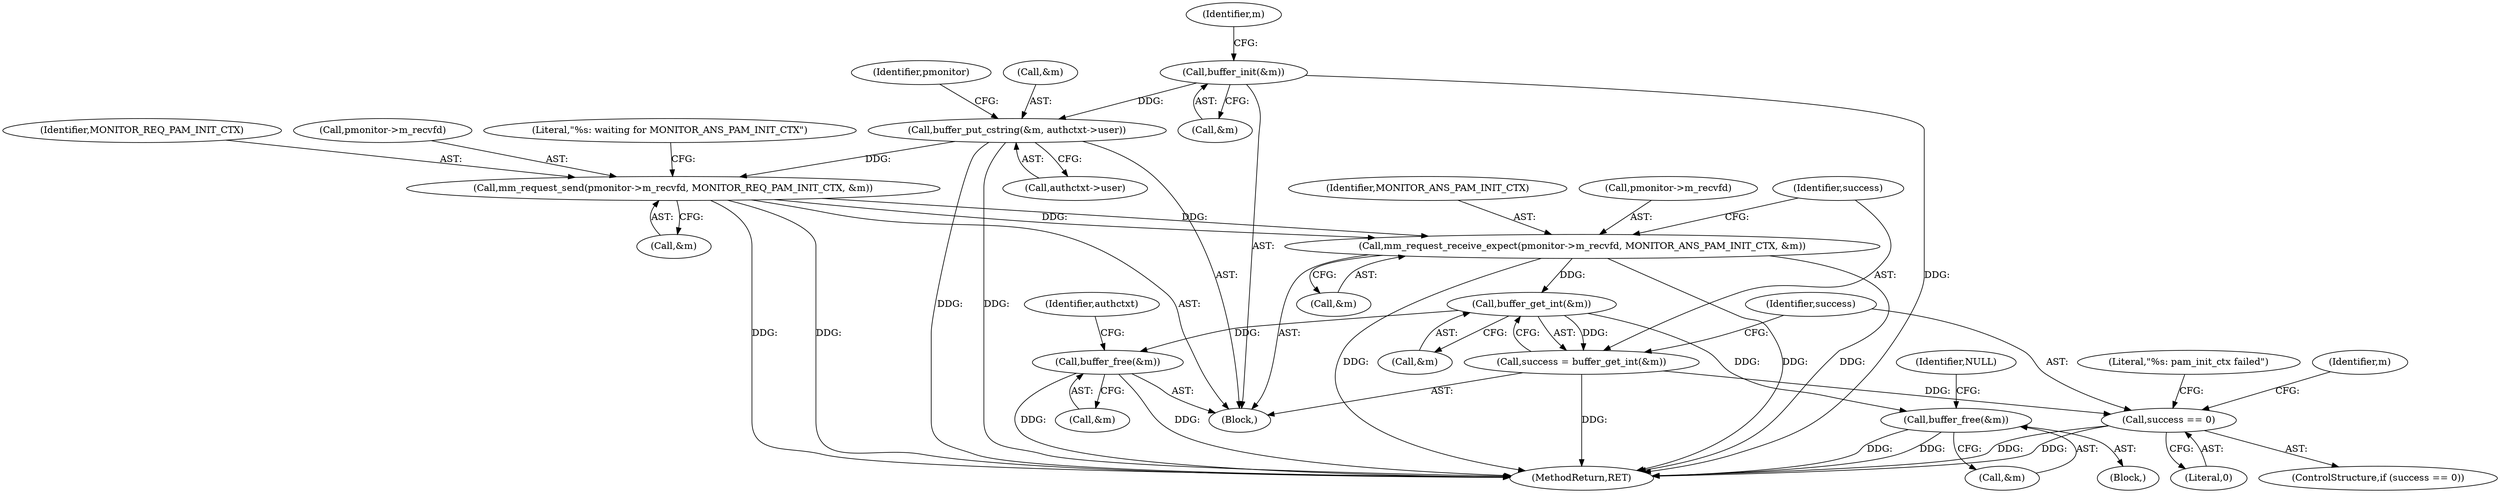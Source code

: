 digraph "1_openssh-portable_d4697fe9a28dab7255c60433e4dd23cf7fce8a8b_0@API" {
"1000117" [label="(Call,mm_request_send(pmonitor->m_recvfd, MONITOR_REQ_PAM_INIT_CTX, &m))"];
"1000111" [label="(Call,buffer_put_cstring(&m, authctxt->user))"];
"1000108" [label="(Call,buffer_init(&m))"];
"1000127" [label="(Call,mm_request_receive_expect(pmonitor->m_recvfd, MONITOR_ANS_PAM_INIT_CTX, &m))"];
"1000136" [label="(Call,buffer_get_int(&m))"];
"1000134" [label="(Call,success = buffer_get_int(&m))"];
"1000140" [label="(Call,success == 0)"];
"1000147" [label="(Call,buffer_free(&m))"];
"1000152" [label="(Call,buffer_free(&m))"];
"1000137" [label="(Call,&m)"];
"1000109" [label="(Call,&m)"];
"1000141" [label="(Identifier,success)"];
"1000102" [label="(Block,)"];
"1000121" [label="(Identifier,MONITOR_REQ_PAM_INIT_CTX)"];
"1000151" [label="(Identifier,NULL)"];
"1000147" [label="(Call,buffer_free(&m))"];
"1000153" [label="(Call,&m)"];
"1000156" [label="(Identifier,authctxt)"];
"1000122" [label="(Call,&m)"];
"1000127" [label="(Call,mm_request_receive_expect(pmonitor->m_recvfd, MONITOR_ANS_PAM_INIT_CTX, &m))"];
"1000152" [label="(Call,buffer_free(&m))"];
"1000118" [label="(Call,pmonitor->m_recvfd)"];
"1000119" [label="(Identifier,pmonitor)"];
"1000112" [label="(Call,&m)"];
"1000157" [label="(MethodReturn,RET)"];
"1000139" [label="(ControlStructure,if (success == 0))"];
"1000125" [label="(Literal,\"%s: waiting for MONITOR_ANS_PAM_INIT_CTX\")"];
"1000114" [label="(Call,authctxt->user)"];
"1000143" [label="(Block,)"];
"1000136" [label="(Call,buffer_get_int(&m))"];
"1000131" [label="(Identifier,MONITOR_ANS_PAM_INIT_CTX)"];
"1000132" [label="(Call,&m)"];
"1000148" [label="(Call,&m)"];
"1000128" [label="(Call,pmonitor->m_recvfd)"];
"1000111" [label="(Call,buffer_put_cstring(&m, authctxt->user))"];
"1000113" [label="(Identifier,m)"];
"1000134" [label="(Call,success = buffer_get_int(&m))"];
"1000145" [label="(Literal,\"%s: pam_init_ctx failed\")"];
"1000140" [label="(Call,success == 0)"];
"1000108" [label="(Call,buffer_init(&m))"];
"1000154" [label="(Identifier,m)"];
"1000142" [label="(Literal,0)"];
"1000135" [label="(Identifier,success)"];
"1000117" [label="(Call,mm_request_send(pmonitor->m_recvfd, MONITOR_REQ_PAM_INIT_CTX, &m))"];
"1000117" -> "1000102"  [label="AST: "];
"1000117" -> "1000122"  [label="CFG: "];
"1000118" -> "1000117"  [label="AST: "];
"1000121" -> "1000117"  [label="AST: "];
"1000122" -> "1000117"  [label="AST: "];
"1000125" -> "1000117"  [label="CFG: "];
"1000117" -> "1000157"  [label="DDG: "];
"1000117" -> "1000157"  [label="DDG: "];
"1000111" -> "1000117"  [label="DDG: "];
"1000117" -> "1000127"  [label="DDG: "];
"1000117" -> "1000127"  [label="DDG: "];
"1000111" -> "1000102"  [label="AST: "];
"1000111" -> "1000114"  [label="CFG: "];
"1000112" -> "1000111"  [label="AST: "];
"1000114" -> "1000111"  [label="AST: "];
"1000119" -> "1000111"  [label="CFG: "];
"1000111" -> "1000157"  [label="DDG: "];
"1000111" -> "1000157"  [label="DDG: "];
"1000108" -> "1000111"  [label="DDG: "];
"1000108" -> "1000102"  [label="AST: "];
"1000108" -> "1000109"  [label="CFG: "];
"1000109" -> "1000108"  [label="AST: "];
"1000113" -> "1000108"  [label="CFG: "];
"1000108" -> "1000157"  [label="DDG: "];
"1000127" -> "1000102"  [label="AST: "];
"1000127" -> "1000132"  [label="CFG: "];
"1000128" -> "1000127"  [label="AST: "];
"1000131" -> "1000127"  [label="AST: "];
"1000132" -> "1000127"  [label="AST: "];
"1000135" -> "1000127"  [label="CFG: "];
"1000127" -> "1000157"  [label="DDG: "];
"1000127" -> "1000157"  [label="DDG: "];
"1000127" -> "1000157"  [label="DDG: "];
"1000127" -> "1000136"  [label="DDG: "];
"1000136" -> "1000134"  [label="AST: "];
"1000136" -> "1000137"  [label="CFG: "];
"1000137" -> "1000136"  [label="AST: "];
"1000134" -> "1000136"  [label="CFG: "];
"1000136" -> "1000134"  [label="DDG: "];
"1000136" -> "1000147"  [label="DDG: "];
"1000136" -> "1000152"  [label="DDG: "];
"1000134" -> "1000102"  [label="AST: "];
"1000135" -> "1000134"  [label="AST: "];
"1000141" -> "1000134"  [label="CFG: "];
"1000134" -> "1000157"  [label="DDG: "];
"1000134" -> "1000140"  [label="DDG: "];
"1000140" -> "1000139"  [label="AST: "];
"1000140" -> "1000142"  [label="CFG: "];
"1000141" -> "1000140"  [label="AST: "];
"1000142" -> "1000140"  [label="AST: "];
"1000145" -> "1000140"  [label="CFG: "];
"1000154" -> "1000140"  [label="CFG: "];
"1000140" -> "1000157"  [label="DDG: "];
"1000140" -> "1000157"  [label="DDG: "];
"1000147" -> "1000143"  [label="AST: "];
"1000147" -> "1000148"  [label="CFG: "];
"1000148" -> "1000147"  [label="AST: "];
"1000151" -> "1000147"  [label="CFG: "];
"1000147" -> "1000157"  [label="DDG: "];
"1000147" -> "1000157"  [label="DDG: "];
"1000152" -> "1000102"  [label="AST: "];
"1000152" -> "1000153"  [label="CFG: "];
"1000153" -> "1000152"  [label="AST: "];
"1000156" -> "1000152"  [label="CFG: "];
"1000152" -> "1000157"  [label="DDG: "];
"1000152" -> "1000157"  [label="DDG: "];
}

